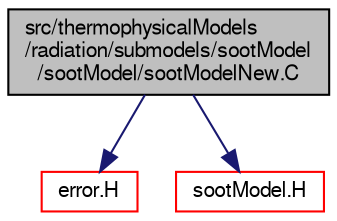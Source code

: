 digraph "src/thermophysicalModels/radiation/submodels/sootModel/sootModel/sootModelNew.C"
{
  bgcolor="transparent";
  edge [fontname="FreeSans",fontsize="10",labelfontname="FreeSans",labelfontsize="10"];
  node [fontname="FreeSans",fontsize="10",shape=record];
  Node1 [label="src/thermophysicalModels\l/radiation/submodels/sootModel\l/sootModel/sootModelNew.C",height=0.2,width=0.4,color="black", fillcolor="grey75", style="filled" fontcolor="black"];
  Node1 -> Node2 [color="midnightblue",fontsize="10",style="solid",fontname="FreeSans"];
  Node2 [label="error.H",height=0.2,width=0.4,color="red",URL="$a07263.html"];
  Node1 -> Node3 [color="midnightblue",fontsize="10",style="solid",fontname="FreeSans"];
  Node3 [label="sootModel.H",height=0.2,width=0.4,color="red",URL="$a09686.html"];
}

